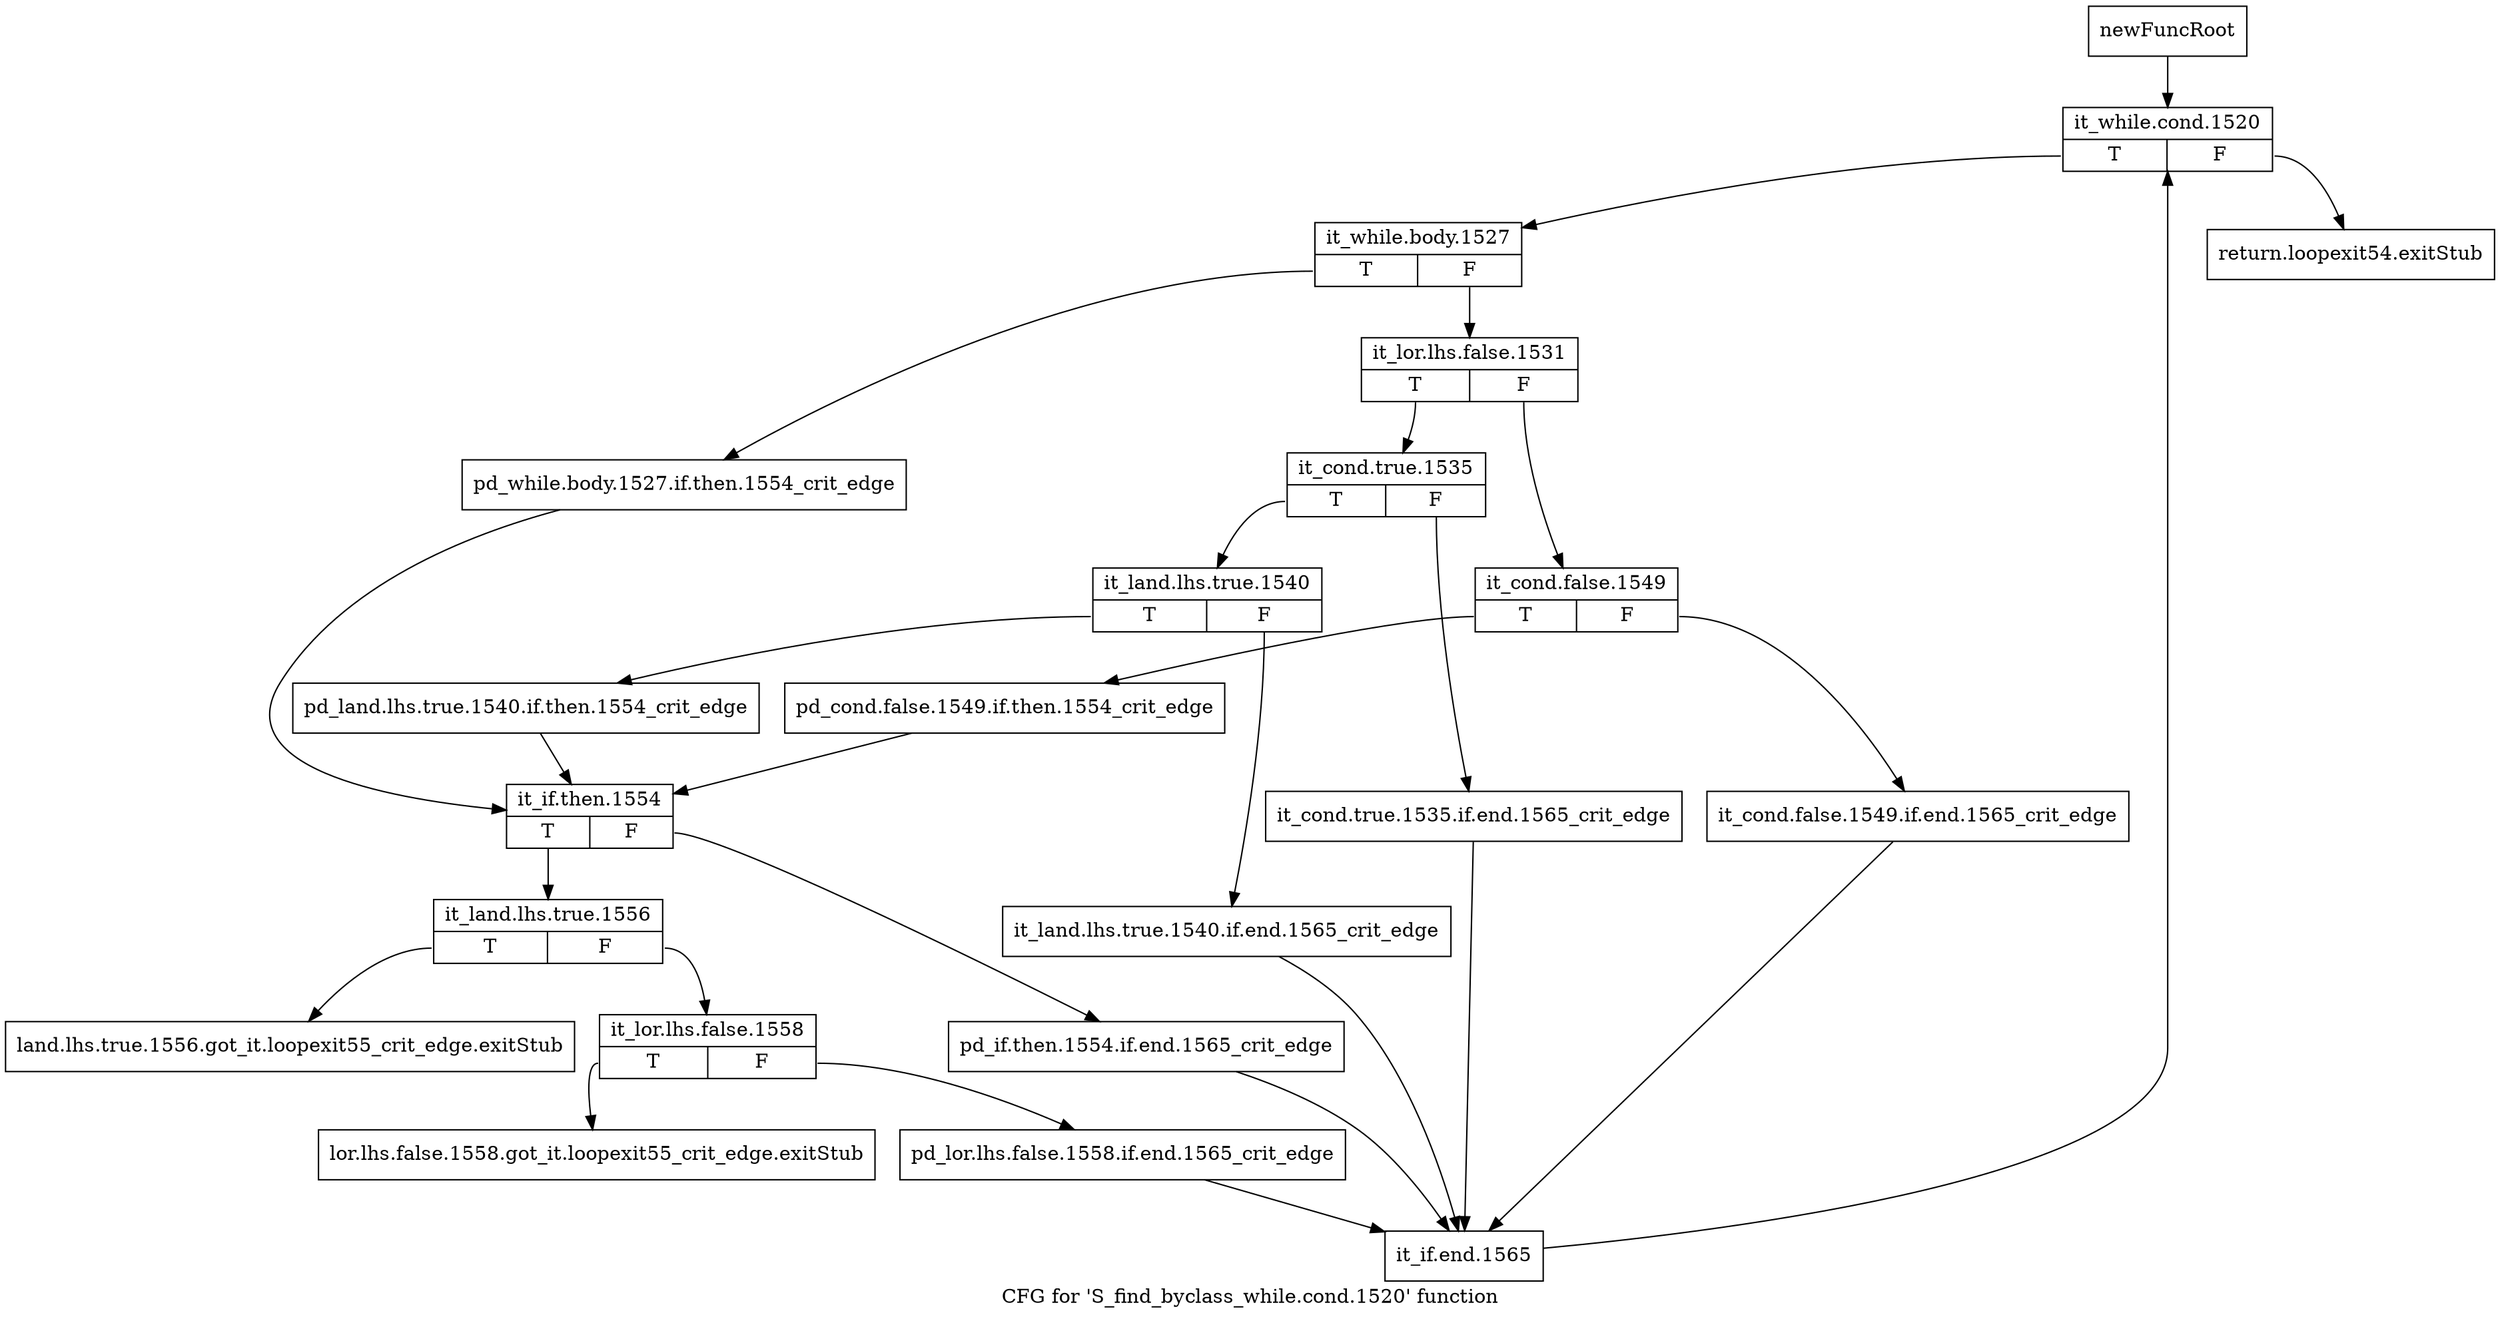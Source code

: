 digraph "CFG for 'S_find_byclass_while.cond.1520' function" {
	label="CFG for 'S_find_byclass_while.cond.1520' function";

	Node0x52c3ae0 [shape=record,label="{newFuncRoot}"];
	Node0x52c3ae0 -> Node0x52c3c20;
	Node0x52c3b30 [shape=record,label="{return.loopexit54.exitStub}"];
	Node0x52c3b80 [shape=record,label="{land.lhs.true.1556.got_it.loopexit55_crit_edge.exitStub}"];
	Node0x52c3bd0 [shape=record,label="{lor.lhs.false.1558.got_it.loopexit55_crit_edge.exitStub}"];
	Node0x52c3c20 [shape=record,label="{it_while.cond.1520|{<s0>T|<s1>F}}"];
	Node0x52c3c20:s0 -> Node0x52c3c70;
	Node0x52c3c20:s1 -> Node0x52c3b30;
	Node0x52c3c70 [shape=record,label="{it_while.body.1527|{<s0>T|<s1>F}}"];
	Node0x52c3c70:s0 -> Node0x52c3f90;
	Node0x52c3c70:s1 -> Node0x52c3cc0;
	Node0x52c3cc0 [shape=record,label="{it_lor.lhs.false.1531|{<s0>T|<s1>F}}"];
	Node0x52c3cc0:s0 -> Node0x52c3e00;
	Node0x52c3cc0:s1 -> Node0x52c3d10;
	Node0x52c3d10 [shape=record,label="{it_cond.false.1549|{<s0>T|<s1>F}}"];
	Node0x52c3d10:s0 -> Node0x52c3db0;
	Node0x52c3d10:s1 -> Node0x52c3d60;
	Node0x52c3d60 [shape=record,label="{it_cond.false.1549.if.end.1565_crit_edge}"];
	Node0x52c3d60 -> Node0x52c4170;
	Node0x52c3db0 [shape=record,label="{pd_cond.false.1549.if.then.1554_crit_edge}"];
	Node0x52c3db0 -> Node0x52c3fe0;
	Node0x52c3e00 [shape=record,label="{it_cond.true.1535|{<s0>T|<s1>F}}"];
	Node0x52c3e00:s0 -> Node0x52c3ea0;
	Node0x52c3e00:s1 -> Node0x52c3e50;
	Node0x52c3e50 [shape=record,label="{it_cond.true.1535.if.end.1565_crit_edge}"];
	Node0x52c3e50 -> Node0x52c4170;
	Node0x52c3ea0 [shape=record,label="{it_land.lhs.true.1540|{<s0>T|<s1>F}}"];
	Node0x52c3ea0:s0 -> Node0x52c3f40;
	Node0x52c3ea0:s1 -> Node0x52c3ef0;
	Node0x52c3ef0 [shape=record,label="{it_land.lhs.true.1540.if.end.1565_crit_edge}"];
	Node0x52c3ef0 -> Node0x52c4170;
	Node0x52c3f40 [shape=record,label="{pd_land.lhs.true.1540.if.then.1554_crit_edge}"];
	Node0x52c3f40 -> Node0x52c3fe0;
	Node0x52c3f90 [shape=record,label="{pd_while.body.1527.if.then.1554_crit_edge}"];
	Node0x52c3f90 -> Node0x52c3fe0;
	Node0x52c3fe0 [shape=record,label="{it_if.then.1554|{<s0>T|<s1>F}}"];
	Node0x52c3fe0:s0 -> Node0x52c4080;
	Node0x52c3fe0:s1 -> Node0x52c4030;
	Node0x52c4030 [shape=record,label="{pd_if.then.1554.if.end.1565_crit_edge}"];
	Node0x52c4030 -> Node0x52c4170;
	Node0x52c4080 [shape=record,label="{it_land.lhs.true.1556|{<s0>T|<s1>F}}"];
	Node0x52c4080:s0 -> Node0x52c3b80;
	Node0x52c4080:s1 -> Node0x52c40d0;
	Node0x52c40d0 [shape=record,label="{it_lor.lhs.false.1558|{<s0>T|<s1>F}}"];
	Node0x52c40d0:s0 -> Node0x52c3bd0;
	Node0x52c40d0:s1 -> Node0x52c4120;
	Node0x52c4120 [shape=record,label="{pd_lor.lhs.false.1558.if.end.1565_crit_edge}"];
	Node0x52c4120 -> Node0x52c4170;
	Node0x52c4170 [shape=record,label="{it_if.end.1565}"];
	Node0x52c4170 -> Node0x52c3c20;
}

